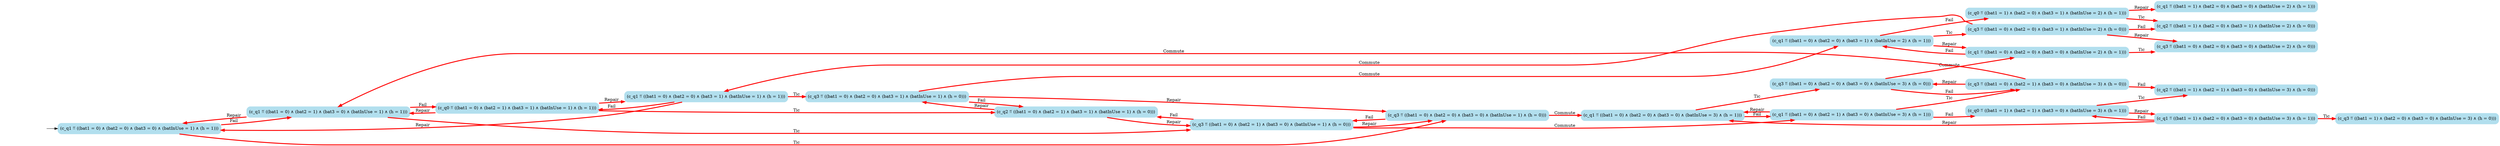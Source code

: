 digraph G {

	rankdir = LR;

	start_c_q1_31[style=invisible];

	node[shape=box, style="rounded, filled", color=lightblue2];

	c_q1_73[label="(c_q1 ≝ ((bat1 = 0) ∧ (bat2 = 0) ∧ (bat3 = 1) ∧ (batInUse = 2) ∧ (h = 1)))"];
	c_q3_84[label="(c_q3 ≝ ((bat1 = 0) ∧ (bat2 = 0) ∧ (bat3 = 1) ∧ (batInUse = 2) ∧ (h = 0)))"];
	c_q3_40[label="(c_q3 ≝ ((bat1 = 0) ∧ (bat2 = 0) ∧ (bat3 = 1) ∧ (batInUse = 1) ∧ (h = 0)))"];
	c_q3_81[label="(c_q3 ≝ ((bat1 = 0) ∧ (bat2 = 0) ∧ (bat3 = 0) ∧ (batInUse = 2) ∧ (h = 0)))"];
	c_q3_67[label="(c_q3 ≝ ((bat1 = 0) ∧ (bat2 = 0) ∧ (bat3 = 0) ∧ (batInUse = 3) ∧ (h = 0)))"];
	c_q1_85[label="(c_q1 ≝ ((bat1 = 0) ∧ (bat2 = 0) ∧ (bat3 = 1) ∧ (batInUse = 1) ∧ (h = 1)))"];
	c_q1_87[label="(c_q1 ≝ ((bat1 = 0) ∧ (bat2 = 0) ∧ (bat3 = 0) ∧ (batInUse = 3) ∧ (h = 1)))"];
	c_q2_69[label="(c_q2 ≝ ((bat1 = 1) ∧ (bat2 = 1) ∧ (bat3 = 0) ∧ (batInUse = 3) ∧ (h = 0)))"];
	c_q1_71[label="(c_q1 ≝ ((bat1 = 0) ∧ (bat2 = 1) ∧ (bat3 = 0) ∧ (batInUse = 1) ∧ (h = 1)))"];
	c_q1_90[label="(c_q1 ≝ ((bat1 = 1) ∧ (bat2 = 0) ∧ (bat3 = 0) ∧ (batInUse = 3) ∧ (h = 1)))"];
	c_q1_77[label="(c_q1 ≝ ((bat1 = 1) ∧ (bat2 = 0) ∧ (bat3 = 0) ∧ (batInUse = 2) ∧ (h = 1)))"];
	c_q2_39[label="(c_q2 ≝ ((bat1 = 0) ∧ (bat2 = 1) ∧ (bat3 = 1) ∧ (batInUse = 1) ∧ (h = 0)))"];
	c_q0_33[label="(c_q0 ≝ ((bat1 = 0) ∧ (bat2 = 1) ∧ (bat3 = 1) ∧ (batInUse = 1) ∧ (h = 1)))"];
	c_q3_91[label="(c_q3 ≝ ((bat1 = 1) ∧ (bat2 = 0) ∧ (bat3 = 0) ∧ (batInUse = 3) ∧ (h = 0)))"];
	c_q2_83[label="(c_q2 ≝ ((bat1 = 1) ∧ (bat2 = 0) ∧ (bat3 = 1) ∧ (batInUse = 2) ∧ (h = 0)))"];
	c_q0_78[label="(c_q0 ≝ ((bat1 = 1) ∧ (bat2 = 0) ∧ (bat3 = 1) ∧ (batInUse = 2) ∧ (h = 1)))"];
	c_q3_42[label="(c_q3 ≝ ((bat1 = 0) ∧ (bat2 = 1) ∧ (bat3 = 0) ∧ (batInUse = 1) ∧ (h = 0)))"];
	c_q0_89[label="(c_q0 ≝ ((bat1 = 1) ∧ (bat2 = 1) ∧ (bat3 = 0) ∧ (batInUse = 3) ∧ (h = 1)))"];
	c_q3_70[label="(c_q3 ≝ ((bat1 = 0) ∧ (bat2 = 1) ∧ (bat3 = 0) ∧ (batInUse = 3) ∧ (h = 0)))"];
	c_q1_74[label="(c_q1 ≝ ((bat1 = 0) ∧ (bat2 = 0) ∧ (bat3 = 0) ∧ (batInUse = 2) ∧ (h = 1)))"];
	c_q1_52[label="(c_q1 ≝ ((bat1 = 0) ∧ (bat2 = 1) ∧ (bat3 = 0) ∧ (batInUse = 3) ∧ (h = 1)))"];
	c_q3_43[label="(c_q3 ≝ ((bat1 = 0) ∧ (bat2 = 0) ∧ (bat3 = 0) ∧ (batInUse = 1) ∧ (h = 0)))"];
	c_q1_31[label="(c_q1 ≝ ((bat1 = 0) ∧ (bat2 = 0) ∧ (bat3 = 0) ∧ (batInUse = 1) ∧ (h = 1)))"];

	start_c_q1_31 -> c_q1_31;
	c_q1_73 -> c_q1_74[label="Repair", penwidth=3, color=red];
	c_q1_31 -> c_q1_71[label="Fail", penwidth=3, color=red];
	c_q1_71 -> c_q0_33[label="Fail", penwidth=3, color=red];
	c_q1_31 -> c_q3_43[label="Tic", penwidth=3, color=red];
	c_q0_33 -> c_q1_85[label="Repair", penwidth=3, color=red];
	c_q0_33 -> c_q2_39[label="Tic", penwidth=3, color=red];
	c_q2_39 -> c_q3_40[label="Repair", penwidth=3, color=red];
	c_q3_40 -> c_q3_43[label="Repair", penwidth=3, color=red];
	c_q3_43 -> c_q3_42[label="Fail", penwidth=3, color=red];
	c_q3_43 -> c_q1_87[label="Commute", penwidth=3, color=red];
	c_q3_42 -> c_q1_52[label="Commute", penwidth=3, color=red];
	c_q3_42 -> c_q2_39[label="Fail", penwidth=3, color=red];
	c_q1_71 -> c_q1_31[label="Repair", penwidth=3, color=red];
	c_q1_71 -> c_q3_42[label="Tic", penwidth=3, color=red];
	c_q0_33 -> c_q1_71[label="Repair", penwidth=3, color=red];
	c_q1_85 -> c_q1_31[label="Repair", penwidth=3, color=red];
	c_q1_85 -> c_q0_33[label="Fail", penwidth=3, color=red];
	c_q1_85 -> c_q3_40[label="Tic", penwidth=3, color=red];
	c_q2_39 -> c_q3_42[label="Repair", penwidth=3, color=red];
	c_q3_40 -> c_q2_39[label="Fail", penwidth=3, color=red];
	c_q3_40 -> c_q1_73[label="Commute", penwidth=3, color=red];
	c_q3_42 -> c_q3_43[label="Repair", penwidth=3, color=red];
	c_q1_87 -> c_q1_52[label="Fail", penwidth=3, color=red];
	c_q1_87 -> c_q3_67[label="Tic", penwidth=3, color=red];
	c_q1_52 -> c_q1_87[label="Repair", penwidth=3, color=red];
	c_q1_52 -> c_q0_89[label="Fail", penwidth=3, color=red];
	c_q1_52 -> c_q3_70[label="Tic", penwidth=3, color=red];
	c_q1_73 -> c_q0_78[label="Fail", penwidth=3, color=red];
	c_q1_73 -> c_q3_84[label="Tic", penwidth=3, color=red];
	c_q3_67 -> c_q3_70[label="Fail", penwidth=3, color=red];
	c_q3_67 -> c_q1_74[label="Commute", penwidth=3, color=red];
	c_q0_89 -> c_q1_90[label="Repair", penwidth=3, color=red];
	c_q0_89 -> c_q2_69[label="Tic", penwidth=3, color=red];
	c_q3_70 -> c_q3_67[label="Repair", penwidth=3, color=red];
	c_q3_70 -> c_q2_69[label="Fail", penwidth=3, color=red];
	c_q3_70 -> c_q1_71[label="Commute", penwidth=3, color=red];
	c_q1_74 -> c_q1_73[label="Fail", penwidth=3, color=red];
	c_q1_74 -> c_q3_81[label="Tic", penwidth=3, color=red];
	c_q0_78 -> c_q1_77[label="Repair", penwidth=3, color=red];
	c_q0_78 -> c_q2_83[label="Tic", penwidth=3, color=red];
	c_q3_84 -> c_q3_81[label="Repair", penwidth=3, color=red];
	c_q3_84 -> c_q2_83[label="Fail", penwidth=3, color=red];
	c_q3_84 -> c_q1_85[label="Commute", penwidth=3, color=red];
	c_q1_90 -> c_q1_87[label="Repair", penwidth=3, color=red];
	c_q1_90 -> c_q0_89[label="Fail", penwidth=3, color=red];
	c_q1_90 -> c_q3_91[label="Tic", penwidth=3, color=red];

}